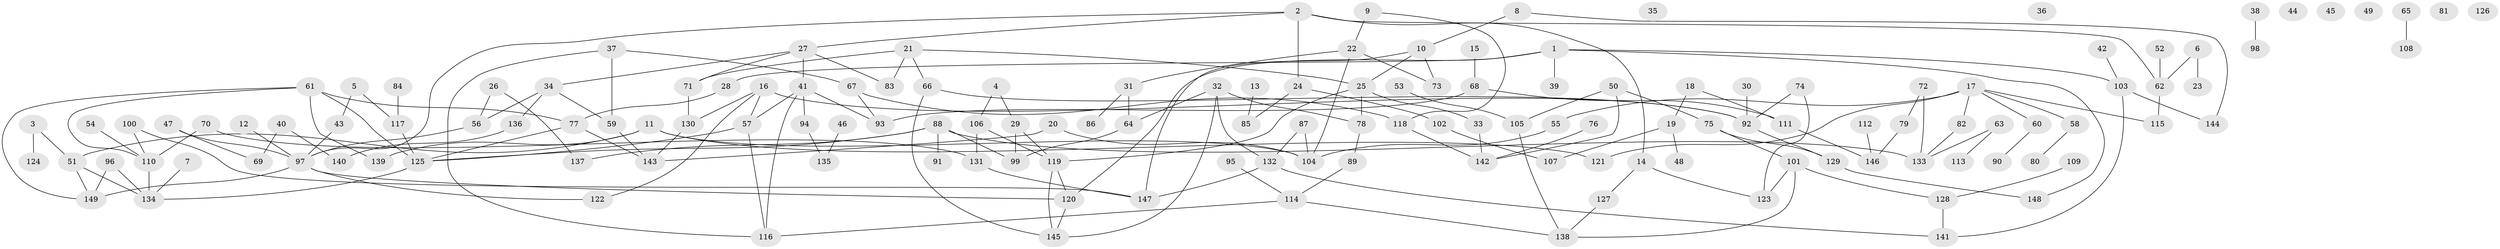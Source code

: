 // coarse degree distribution, {5: 0.08737864077669903, 6: 0.06796116504854369, 2: 0.2621359223300971, 3: 0.1553398058252427, 1: 0.20388349514563106, 4: 0.1262135922330097, 7: 0.019417475728155338, 0: 0.06796116504854369, 8: 0.009708737864077669}
// Generated by graph-tools (version 1.1) at 2025/23/03/03/25 07:23:26]
// undirected, 149 vertices, 192 edges
graph export_dot {
graph [start="1"]
  node [color=gray90,style=filled];
  1;
  2;
  3;
  4;
  5;
  6;
  7;
  8;
  9;
  10;
  11;
  12;
  13;
  14;
  15;
  16;
  17;
  18;
  19;
  20;
  21;
  22;
  23;
  24;
  25;
  26;
  27;
  28;
  29;
  30;
  31;
  32;
  33;
  34;
  35;
  36;
  37;
  38;
  39;
  40;
  41;
  42;
  43;
  44;
  45;
  46;
  47;
  48;
  49;
  50;
  51;
  52;
  53;
  54;
  55;
  56;
  57;
  58;
  59;
  60;
  61;
  62;
  63;
  64;
  65;
  66;
  67;
  68;
  69;
  70;
  71;
  72;
  73;
  74;
  75;
  76;
  77;
  78;
  79;
  80;
  81;
  82;
  83;
  84;
  85;
  86;
  87;
  88;
  89;
  90;
  91;
  92;
  93;
  94;
  95;
  96;
  97;
  98;
  99;
  100;
  101;
  102;
  103;
  104;
  105;
  106;
  107;
  108;
  109;
  110;
  111;
  112;
  113;
  114;
  115;
  116;
  117;
  118;
  119;
  120;
  121;
  122;
  123;
  124;
  125;
  126;
  127;
  128;
  129;
  130;
  131;
  132;
  133;
  134;
  135;
  136;
  137;
  138;
  139;
  140;
  141;
  142;
  143;
  144;
  145;
  146;
  147;
  148;
  149;
  1 -- 28;
  1 -- 39;
  1 -- 103;
  1 -- 120;
  1 -- 148;
  2 -- 14;
  2 -- 24;
  2 -- 27;
  2 -- 62;
  2 -- 97;
  3 -- 51;
  3 -- 124;
  4 -- 29;
  4 -- 106;
  5 -- 43;
  5 -- 117;
  6 -- 23;
  6 -- 62;
  7 -- 134;
  8 -- 10;
  8 -- 144;
  9 -- 22;
  9 -- 118;
  10 -- 25;
  10 -- 73;
  10 -- 147;
  11 -- 51;
  11 -- 104;
  11 -- 121;
  11 -- 139;
  12 -- 97;
  13 -- 85;
  14 -- 123;
  14 -- 127;
  15 -- 68;
  16 -- 57;
  16 -- 92;
  16 -- 122;
  16 -- 130;
  17 -- 55;
  17 -- 58;
  17 -- 60;
  17 -- 82;
  17 -- 115;
  17 -- 121;
  18 -- 19;
  18 -- 111;
  19 -- 48;
  19 -- 107;
  20 -- 104;
  20 -- 143;
  21 -- 25;
  21 -- 66;
  21 -- 71;
  21 -- 83;
  22 -- 31;
  22 -- 73;
  22 -- 104;
  24 -- 85;
  24 -- 102;
  25 -- 33;
  25 -- 78;
  25 -- 119;
  26 -- 56;
  26 -- 137;
  27 -- 34;
  27 -- 41;
  27 -- 71;
  27 -- 83;
  28 -- 77;
  29 -- 99;
  29 -- 119;
  30 -- 92;
  31 -- 64;
  31 -- 86;
  32 -- 64;
  32 -- 78;
  32 -- 132;
  32 -- 145;
  33 -- 142;
  34 -- 56;
  34 -- 59;
  34 -- 136;
  37 -- 59;
  37 -- 67;
  37 -- 116;
  38 -- 98;
  40 -- 69;
  40 -- 140;
  41 -- 57;
  41 -- 93;
  41 -- 94;
  41 -- 116;
  42 -- 103;
  43 -- 97;
  46 -- 135;
  47 -- 69;
  47 -- 97;
  50 -- 75;
  50 -- 105;
  50 -- 142;
  51 -- 134;
  51 -- 149;
  52 -- 62;
  53 -- 105;
  54 -- 110;
  55 -- 104;
  56 -- 97;
  57 -- 116;
  57 -- 125;
  58 -- 80;
  59 -- 143;
  60 -- 90;
  61 -- 77;
  61 -- 110;
  61 -- 125;
  61 -- 139;
  61 -- 149;
  62 -- 115;
  63 -- 113;
  63 -- 133;
  64 -- 99;
  65 -- 108;
  66 -- 92;
  66 -- 145;
  67 -- 93;
  67 -- 118;
  68 -- 93;
  68 -- 111;
  70 -- 110;
  70 -- 131;
  71 -- 130;
  72 -- 79;
  72 -- 133;
  74 -- 92;
  74 -- 123;
  75 -- 101;
  75 -- 129;
  76 -- 142;
  77 -- 125;
  77 -- 143;
  78 -- 89;
  79 -- 146;
  82 -- 133;
  84 -- 117;
  87 -- 104;
  87 -- 132;
  88 -- 91;
  88 -- 99;
  88 -- 125;
  88 -- 133;
  88 -- 137;
  89 -- 114;
  92 -- 129;
  94 -- 135;
  95 -- 114;
  96 -- 134;
  96 -- 149;
  97 -- 120;
  97 -- 122;
  97 -- 149;
  100 -- 110;
  100 -- 147;
  101 -- 123;
  101 -- 128;
  101 -- 138;
  102 -- 107;
  103 -- 141;
  103 -- 144;
  105 -- 138;
  106 -- 119;
  106 -- 131;
  109 -- 128;
  110 -- 134;
  111 -- 146;
  112 -- 146;
  114 -- 116;
  114 -- 138;
  117 -- 125;
  118 -- 142;
  119 -- 120;
  119 -- 145;
  120 -- 145;
  125 -- 134;
  127 -- 138;
  128 -- 141;
  129 -- 148;
  130 -- 143;
  131 -- 147;
  132 -- 141;
  132 -- 147;
  136 -- 140;
}
